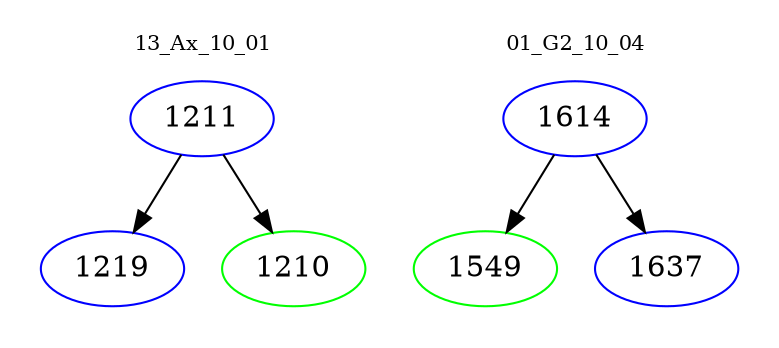digraph{
subgraph cluster_0 {
color = white
label = "13_Ax_10_01";
fontsize=10;
T0_1211 [label="1211", color="blue"]
T0_1211 -> T0_1219 [color="black"]
T0_1219 [label="1219", color="blue"]
T0_1211 -> T0_1210 [color="black"]
T0_1210 [label="1210", color="green"]
}
subgraph cluster_1 {
color = white
label = "01_G2_10_04";
fontsize=10;
T1_1614 [label="1614", color="blue"]
T1_1614 -> T1_1549 [color="black"]
T1_1549 [label="1549", color="green"]
T1_1614 -> T1_1637 [color="black"]
T1_1637 [label="1637", color="blue"]
}
}
